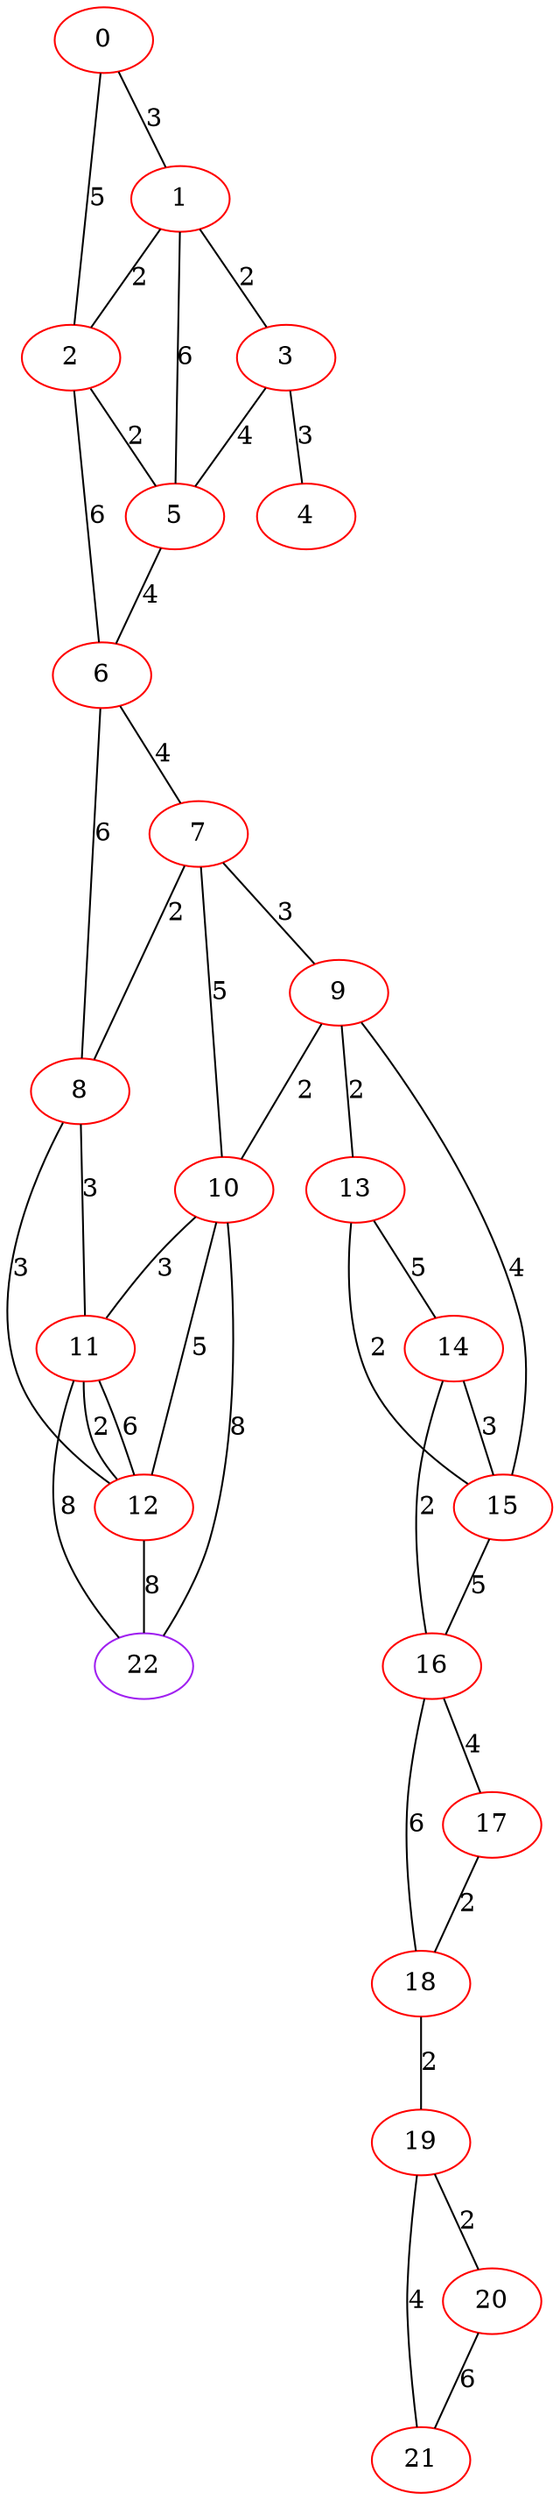 graph "" {
0 [color=red, weight=1];
1 [color=red, weight=1];
2 [color=red, weight=1];
3 [color=red, weight=1];
4 [color=red, weight=1];
5 [color=red, weight=1];
6 [color=red, weight=1];
7 [color=red, weight=1];
8 [color=red, weight=1];
9 [color=red, weight=1];
10 [color=red, weight=1];
11 [color=red, weight=1];
12 [color=red, weight=1];
13 [color=red, weight=1];
14 [color=red, weight=1];
15 [color=red, weight=1];
16 [color=red, weight=1];
17 [color=red, weight=1];
18 [color=red, weight=1];
19 [color=red, weight=1];
20 [color=red, weight=1];
21 [color=red, weight=1];
22 [color=purple, weight=4];
0 -- 1  [key=0, label=3];
0 -- 2  [key=0, label=5];
1 -- 2  [key=0, label=2];
1 -- 3  [key=0, label=2];
1 -- 5  [key=0, label=6];
2 -- 5  [key=0, label=2];
2 -- 6  [key=0, label=6];
3 -- 4  [key=0, label=3];
3 -- 5  [key=0, label=4];
5 -- 6  [key=0, label=4];
6 -- 8  [key=0, label=6];
6 -- 7  [key=0, label=4];
7 -- 8  [key=0, label=2];
7 -- 9  [key=0, label=3];
7 -- 10  [key=0, label=5];
8 -- 11  [key=0, label=3];
8 -- 12  [key=0, label=3];
9 -- 10  [key=0, label=2];
9 -- 13  [key=0, label=2];
9 -- 15  [key=0, label=4];
10 -- 11  [key=0, label=3];
10 -- 12  [key=0, label=5];
10 -- 22  [key=0, label=8];
11 -- 12  [key=0, label=6];
11 -- 12  [key=1, label=2];
11 -- 22  [key=0, label=8];
12 -- 22  [key=0, label=8];
13 -- 14  [key=0, label=5];
13 -- 15  [key=0, label=2];
14 -- 16  [key=0, label=2];
14 -- 15  [key=0, label=3];
15 -- 16  [key=0, label=5];
16 -- 17  [key=0, label=4];
16 -- 18  [key=0, label=6];
17 -- 18  [key=0, label=2];
18 -- 19  [key=0, label=2];
19 -- 20  [key=0, label=2];
19 -- 21  [key=0, label=4];
20 -- 21  [key=0, label=6];
}
